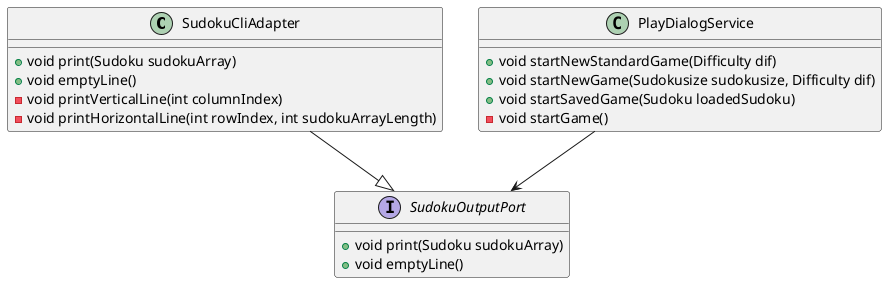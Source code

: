@startuml
class SudokuCliAdapter {
   + void print(Sudoku sudokuArray)
   + void emptyLine()
   - void printVerticalLine(int columnIndex)
   - void printHorizontalLine(int rowIndex, int sudokuArrayLength)
}

interface SudokuOutputPort {
 + void print(Sudoku sudokuArray)
 + void emptyLine()
}

class PlayDialogService {
	+ void startNewStandardGame(Difficulty dif)
	+ void startNewGame(Sudokusize sudokusize, Difficulty dif)
	+ void startSavedGame(Sudoku loadedSudoku)
    - void startGame()
}

SudokuCliAdapter --|> SudokuOutputPort
PlayDialogService --> SudokuOutputPort
@enduml